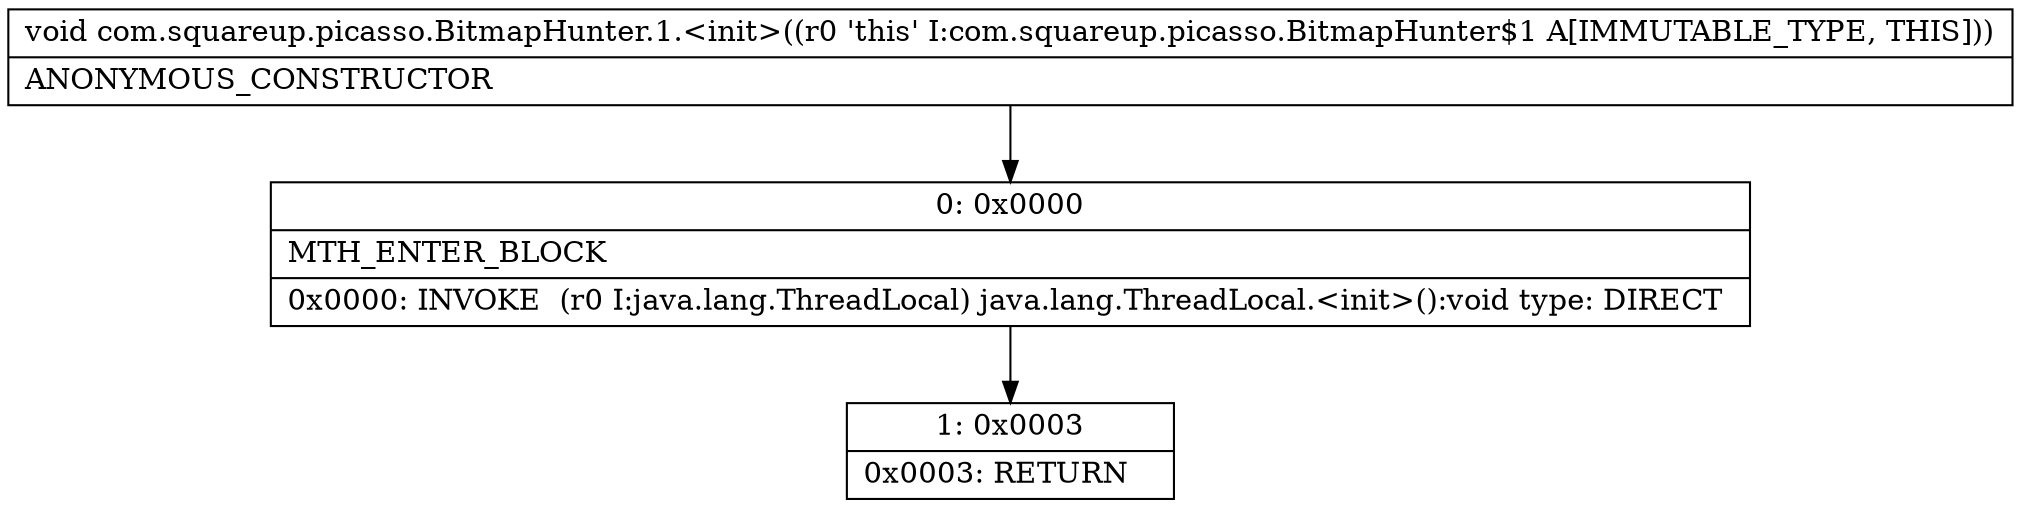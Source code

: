 digraph "CFG forcom.squareup.picasso.BitmapHunter.1.\<init\>()V" {
Node_0 [shape=record,label="{0\:\ 0x0000|MTH_ENTER_BLOCK\l|0x0000: INVOKE  (r0 I:java.lang.ThreadLocal) java.lang.ThreadLocal.\<init\>():void type: DIRECT \l}"];
Node_1 [shape=record,label="{1\:\ 0x0003|0x0003: RETURN   \l}"];
MethodNode[shape=record,label="{void com.squareup.picasso.BitmapHunter.1.\<init\>((r0 'this' I:com.squareup.picasso.BitmapHunter$1 A[IMMUTABLE_TYPE, THIS]))  | ANONYMOUS_CONSTRUCTOR\l}"];
MethodNode -> Node_0;
Node_0 -> Node_1;
}


